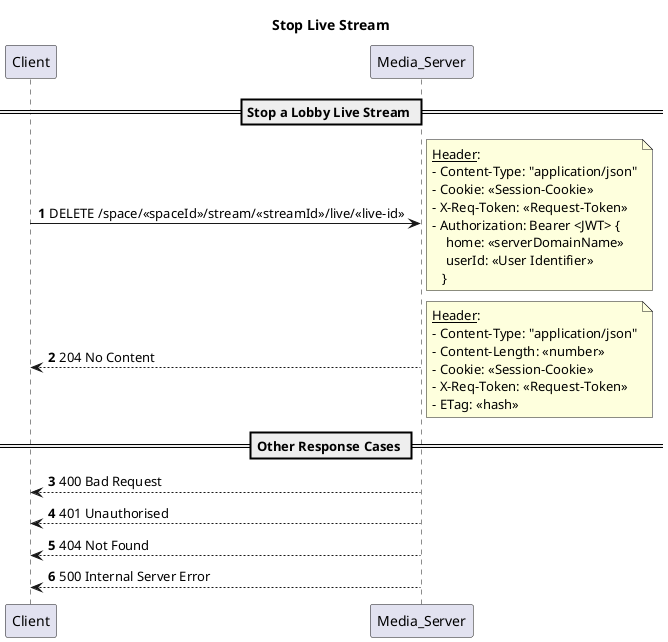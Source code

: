@startuml
'https://plantuml.com/sequence-diagram

title Stop Live Stream

autonumber
== Stop a Lobby Live Stream ==
Client -> Media_Server: DELETE /space/<<spaceId>>/stream/<<streamId>>/live/<<live-id>>
note right
__Header__:
- Content-Type: "application/json"
- Cookie: <<Session-Cookie>>
- X-Req-Token: <<Request-Token>>
- Authorization: Bearer <JWT> {
    home: <<serverDomainName>>
    userId: <<User Identifier>>
   }
end note

Client <-- Media_Server: 204 No Content
note right
__Header__:
- Content-Type: "application/json"
- Content-Length: <<number>>
- Cookie: <<Session-Cookie>>
- X-Req-Token: <<Request-Token>>
- ETag: <<hash>>
end note

== Other Response Cases ==

Client <-- Media_Server: 400 Bad Request
Client <-- Media_Server: 401 Unauthorised
Client <-- Media_Server: 404 Not Found
Client <-- Media_Server: 500 Internal Server Error

@enduml
